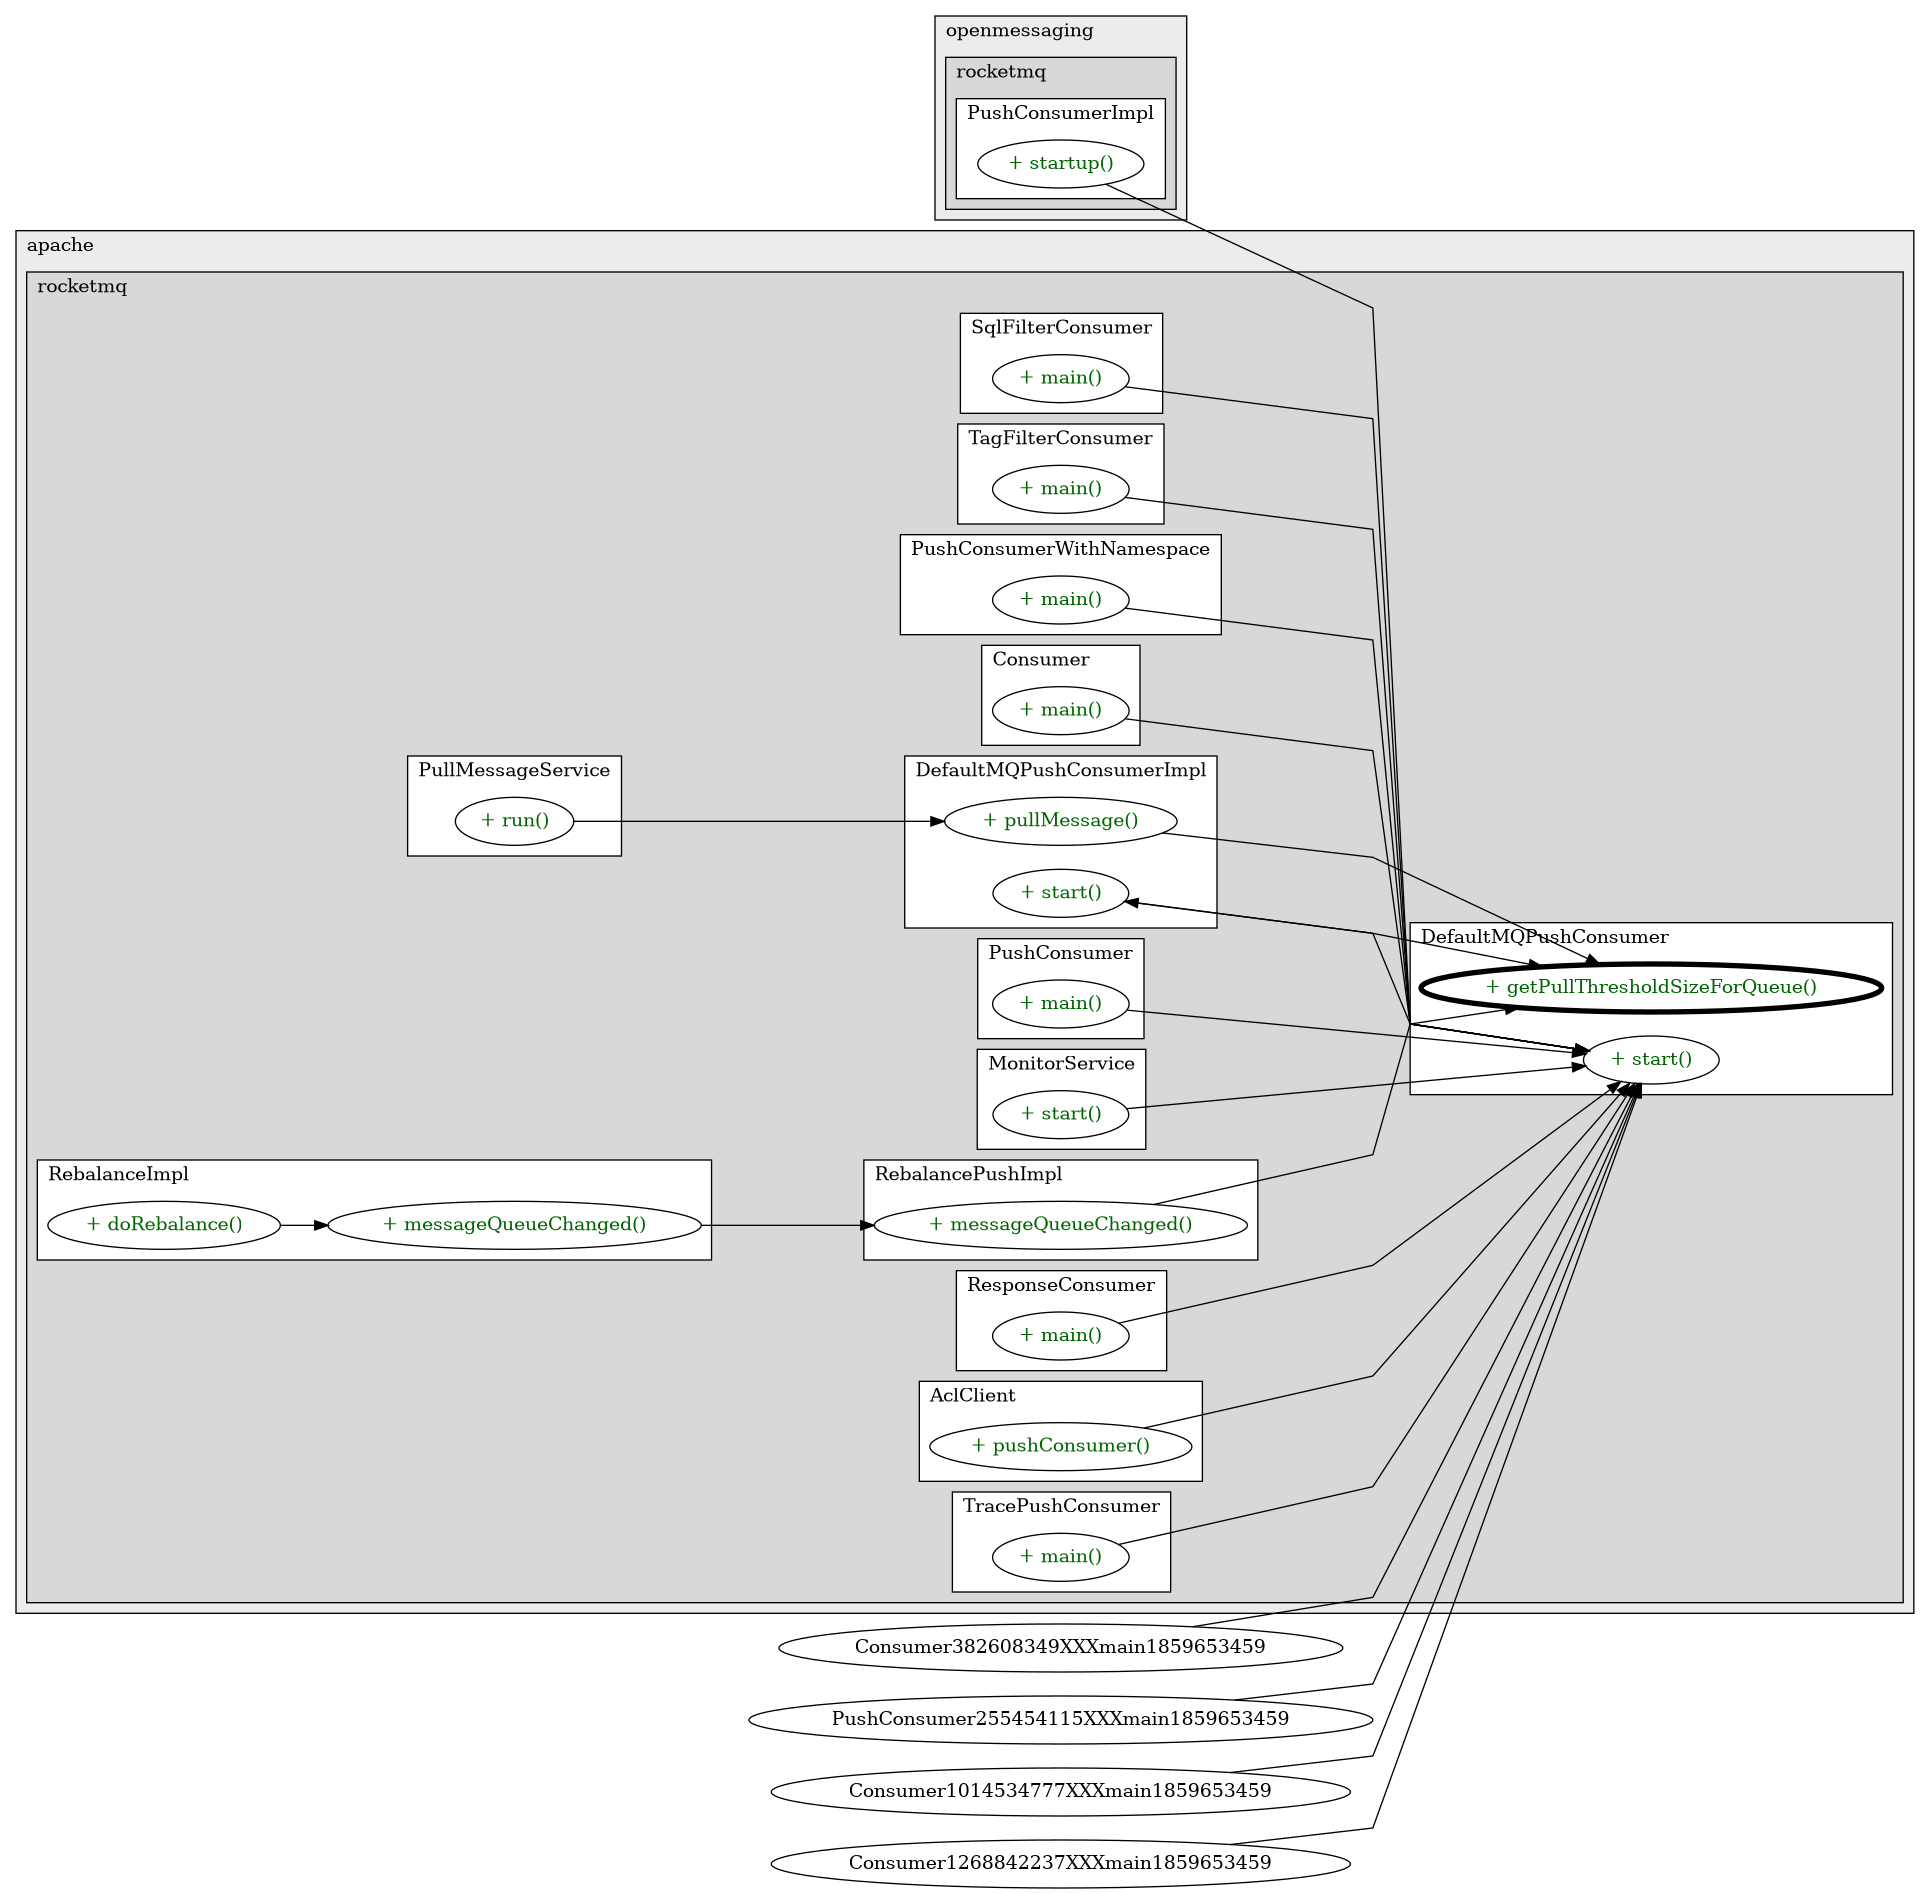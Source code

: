 @startuml

/' diagram meta data start
config=CallConfiguration;
{
  "rootMethod": "org.apache.rocketmq.client.consumer.DefaultMQPushConsumer#getPullThresholdSizeForQueue()",
  "projectClassification": {
    "searchMode": "OpenProject", // OpenProject, AllProjects
    "includedProjects": "",
    "pathEndKeywords": "*.impl",
    "isClientPath": "",
    "isClientName": "",
    "isTestPath": "",
    "isTestName": "",
    "isMappingPath": "",
    "isMappingName": "",
    "isDataAccessPath": "",
    "isDataAccessName": "",
    "isDataStructurePath": "",
    "isDataStructureName": "",
    "isInterfaceStructuresPath": "",
    "isInterfaceStructuresName": "",
    "isEntryPointPath": "",
    "isEntryPointName": "",
    "treatFinalFieldsAsMandatory": false
  },
  "graphRestriction": {
    "classPackageExcludeFilter": "",
    "classPackageIncludeFilter": "",
    "classNameExcludeFilter": "",
    "classNameIncludeFilter": "",
    "methodNameExcludeFilter": "",
    "methodNameIncludeFilter": "",
    "removeByInheritance": "", // inheritance/annotation based filtering is done in a second step
    "removeByAnnotation": "",
    "removeByClassPackage": "", // cleanup the graph after inheritance/annotation based filtering is done
    "removeByClassName": "",
    "cutMappings": false,
    "cutEnum": true,
    "cutTests": true,
    "cutClient": true,
    "cutDataAccess": true,
    "cutInterfaceStructures": true,
    "cutDataStructures": true,
    "cutGetterAndSetter": true,
    "cutConstructors": true
  },
  "graphTraversal": {
    "forwardDepth": 3,
    "backwardDepth": 3,
    "classPackageExcludeFilter": "",
    "classPackageIncludeFilter": "",
    "classNameExcludeFilter": "",
    "classNameIncludeFilter": "",
    "methodNameExcludeFilter": "",
    "methodNameIncludeFilter": "",
    "hideMappings": false,
    "hideDataStructures": false,
    "hidePrivateMethods": true,
    "hideInterfaceCalls": true, // indirection: implementation -> interface (is hidden) -> implementation
    "onlyShowApplicationEntryPoints": false, // root node is included
    "useMethodCallsForStructureDiagram": "ForwardOnly" // ForwardOnly, BothDirections, No
  },
  "details": {
    "aggregation": "GroupByClass", // ByClass, GroupByClass, None
    "showMethodParametersTypes": false,
    "showMethodParametersNames": false,
    "showMethodReturnType": false,
    "showPackageLevels": 2,
    "showCallOrder": false,
    "edgeMode": "MethodsOnly", // TypesOnly, MethodsOnly, TypesAndMethods, MethodsAndDirectTypeUsage
    "showDetailedClassStructure": false
  },
  "rootClass": "org.apache.rocketmq.client.consumer.DefaultMQPushConsumer",
  "extensionCallbackMethod": "" // qualified.class.name#methodName - signature: public static String method(String)
}
diagram meta data end '/



digraph g {
    rankdir="LR"
    splines=polyline
    

'nodes 
subgraph cluster_1411517106 { 
   	label=apache
	labeljust=l
	fillcolor="#ececec"
	style=filled
   
   subgraph cluster_1714486248 { 
   	label=rocketmq
	labeljust=l
	fillcolor="#d8d8d8"
	style=filled
   
   subgraph cluster_1115057354 { 
   	label=SqlFilterConsumer
	labeljust=l
	fillcolor=white
	style=filled
   
   SqlFilterConsumer819045724XXXmain1859653459[
	label="+ main()"
	style=filled
	fillcolor=white
	tooltip="SqlFilterConsumer

null"
	fontcolor=darkgreen
];
} 

subgraph cluster_1195812458 { 
   	label=TagFilterConsumer
	labeljust=l
	fillcolor=white
	style=filled
   
   TagFilterConsumer819045724XXXmain1859653459[
	label="+ main()"
	style=filled
	fillcolor=white
	tooltip="TagFilterConsumer

null"
	fontcolor=darkgreen
];
} 

subgraph cluster_1590985330 { 
   	label=PushConsumerWithNamespace
	labeljust=l
	fillcolor=white
	style=filled
   
   PushConsumerWithNamespace1679326985XXXmain1859653459[
	label="+ main()"
	style=filled
	fillcolor=white
	tooltip="PushConsumerWithNamespace

null"
	fontcolor=darkgreen
];
} 

subgraph cluster_160577077 { 
   	label=Consumer
	labeljust=l
	fillcolor=white
	style=filled
   
   Consumer2031561881XXXmain1859653459[
	label="+ main()"
	style=filled
	fillcolor=white
	tooltip="Consumer

null"
	fontcolor=darkgreen
];
} 

subgraph cluster_2004609280 { 
   	label=DefaultMQPushConsumer
	labeljust=l
	fillcolor=white
	style=filled
   
   DefaultMQPushConsumer633216551XXXgetPullThresholdSizeForQueue0[
	label="+ getPullThresholdSizeForQueue()"
	style=filled
	fillcolor=white
	tooltip="DefaultMQPushConsumer

null"
	penwidth=4
	fontcolor=darkgreen
];

DefaultMQPushConsumer633216551XXXstart0[
	label="+ start()"
	style=filled
	fillcolor=white
	tooltip="DefaultMQPushConsumer

&#10;  This method gets internal infrastructure readily to serve. Instances must call this method after configuration.&#10; &#10;  @throws MQClientException if there is any client error.&#10; "
	fontcolor=darkgreen
];
} 

subgraph cluster_205326720 { 
   	label=PullMessageService
	labeljust=l
	fillcolor=white
	style=filled
   
   PullMessageService1317777407XXXrun0[
	label="+ run()"
	style=filled
	fillcolor=white
	tooltip="PullMessageService

null"
	fontcolor=darkgreen
];
} 

subgraph cluster_290650472 { 
   	label=DefaultMQPushConsumerImpl
	labeljust=l
	fillcolor=white
	style=filled
   
   DefaultMQPushConsumerImpl1317777407XXXpullMessage829283434[
	label="+ pullMessage()"
	style=filled
	fillcolor=white
	tooltip="DefaultMQPushConsumerImpl

null"
	fontcolor=darkgreen
];

DefaultMQPushConsumerImpl1317777407XXXstart0[
	label="+ start()"
	style=filled
	fillcolor=white
	tooltip="DefaultMQPushConsumerImpl

null"
	fontcolor=darkgreen
];
} 

subgraph cluster_325102424 { 
   	label=PushConsumer
	labeljust=l
	fillcolor=white
	style=filled
   
   PushConsumer1191250838XXXmain1859653459[
	label="+ main()"
	style=filled
	fillcolor=white
	tooltip="PushConsumer

null"
	fontcolor=darkgreen
];
} 

subgraph cluster_330370686 { 
   	label=MonitorService
	labeljust=l
	fillcolor=white
	style=filled
   
   MonitorService2000019609XXXstart0[
	label="+ start()"
	style=filled
	fillcolor=white
	tooltip="MonitorService

null"
	fontcolor=darkgreen
];
} 

subgraph cluster_393429060 { 
   	label=RebalanceImpl
	labeljust=l
	fillcolor=white
	style=filled
   
   RebalanceImpl1317777407XXXdoRebalance64711720[
	label="+ doRebalance()"
	style=filled
	fillcolor=white
	tooltip="RebalanceImpl

null"
	fontcolor=darkgreen
];

RebalanceImpl1317777407XXXmessageQueueChanged1980240305[
	label="+ messageQueueChanged()"
	style=filled
	fillcolor=white
	tooltip="RebalanceImpl

null"
	fontcolor=darkgreen
];
} 

subgraph cluster_425376580 { 
   	label=ResponseConsumer
	labeljust=l
	fillcolor=white
	style=filled
   
   ResponseConsumer196752767XXXmain1859653459[
	label="+ main()"
	style=filled
	fillcolor=white
	tooltip="ResponseConsumer

null"
	fontcolor=darkgreen
];
} 

subgraph cluster_741238794 { 
   	label=RebalancePushImpl
	labeljust=l
	fillcolor=white
	style=filled
   
   RebalancePushImpl1317777407XXXmessageQueueChanged1980240305[
	label="+ messageQueueChanged()"
	style=filled
	fillcolor=white
	tooltip="RebalancePushImpl

null"
	fontcolor=darkgreen
];
} 

subgraph cluster_877673347 { 
   	label=AclClient
	labeljust=l
	fillcolor=white
	style=filled
   
   AclClient1191250838XXXpushConsumer0[
	label="+ pushConsumer()"
	style=filled
	fillcolor=white
	tooltip="AclClient

null"
	fontcolor=darkgreen
];
} 

subgraph cluster_950274803 { 
   	label=TracePushConsumer
	labeljust=l
	fillcolor=white
	style=filled
   
   TracePushConsumer244193786XXXmain1859653459[
	label="+ main()"
	style=filled
	fillcolor=white
	tooltip="TracePushConsumer

null"
	fontcolor=darkgreen
];
} 
} 
} 

subgraph cluster_679248890 { 
   	label=openmessaging
	labeljust=l
	fillcolor="#ececec"
	style=filled
   
   subgraph cluster_1292383980 { 
   	label=rocketmq
	labeljust=l
	fillcolor="#d8d8d8"
	style=filled
   
   subgraph cluster_1112861134 { 
   	label=PushConsumerImpl
	labeljust=l
	fillcolor=white
	style=filled
   
   PushConsumerImpl725268464XXXstartup0[
	label="+ startup()"
	style=filled
	fillcolor=white
	tooltip="PushConsumerImpl

null"
	fontcolor=darkgreen
];
} 
} 
} 

'edges    
AclClient1191250838XXXpushConsumer0 -> DefaultMQPushConsumer633216551XXXstart0;
Consumer1014534777XXXmain1859653459 -> DefaultMQPushConsumer633216551XXXstart0;
Consumer1268842237XXXmain1859653459 -> DefaultMQPushConsumer633216551XXXstart0;
Consumer2031561881XXXmain1859653459 -> DefaultMQPushConsumer633216551XXXstart0;
Consumer382608349XXXmain1859653459 -> DefaultMQPushConsumer633216551XXXstart0;
DefaultMQPushConsumer633216551XXXstart0 -> DefaultMQPushConsumerImpl1317777407XXXstart0;
DefaultMQPushConsumerImpl1317777407XXXpullMessage829283434 -> DefaultMQPushConsumer633216551XXXgetPullThresholdSizeForQueue0;
DefaultMQPushConsumerImpl1317777407XXXstart0 -> DefaultMQPushConsumer633216551XXXgetPullThresholdSizeForQueue0;
MonitorService2000019609XXXstart0 -> DefaultMQPushConsumer633216551XXXstart0;
PullMessageService1317777407XXXrun0 -> DefaultMQPushConsumerImpl1317777407XXXpullMessage829283434;
PushConsumer1191250838XXXmain1859653459 -> DefaultMQPushConsumer633216551XXXstart0;
PushConsumer255454115XXXmain1859653459 -> DefaultMQPushConsumer633216551XXXstart0;
PushConsumerImpl725268464XXXstartup0 -> DefaultMQPushConsumer633216551XXXstart0;
PushConsumerWithNamespace1679326985XXXmain1859653459 -> DefaultMQPushConsumer633216551XXXstart0;
RebalanceImpl1317777407XXXdoRebalance64711720 -> RebalanceImpl1317777407XXXmessageQueueChanged1980240305;
RebalanceImpl1317777407XXXmessageQueueChanged1980240305 -> RebalancePushImpl1317777407XXXmessageQueueChanged1980240305;
RebalancePushImpl1317777407XXXmessageQueueChanged1980240305 -> DefaultMQPushConsumer633216551XXXgetPullThresholdSizeForQueue0;
ResponseConsumer196752767XXXmain1859653459 -> DefaultMQPushConsumer633216551XXXstart0;
SqlFilterConsumer819045724XXXmain1859653459 -> DefaultMQPushConsumer633216551XXXstart0;
TagFilterConsumer819045724XXXmain1859653459 -> DefaultMQPushConsumer633216551XXXstart0;
TracePushConsumer244193786XXXmain1859653459 -> DefaultMQPushConsumer633216551XXXstart0;
    
}
@enduml